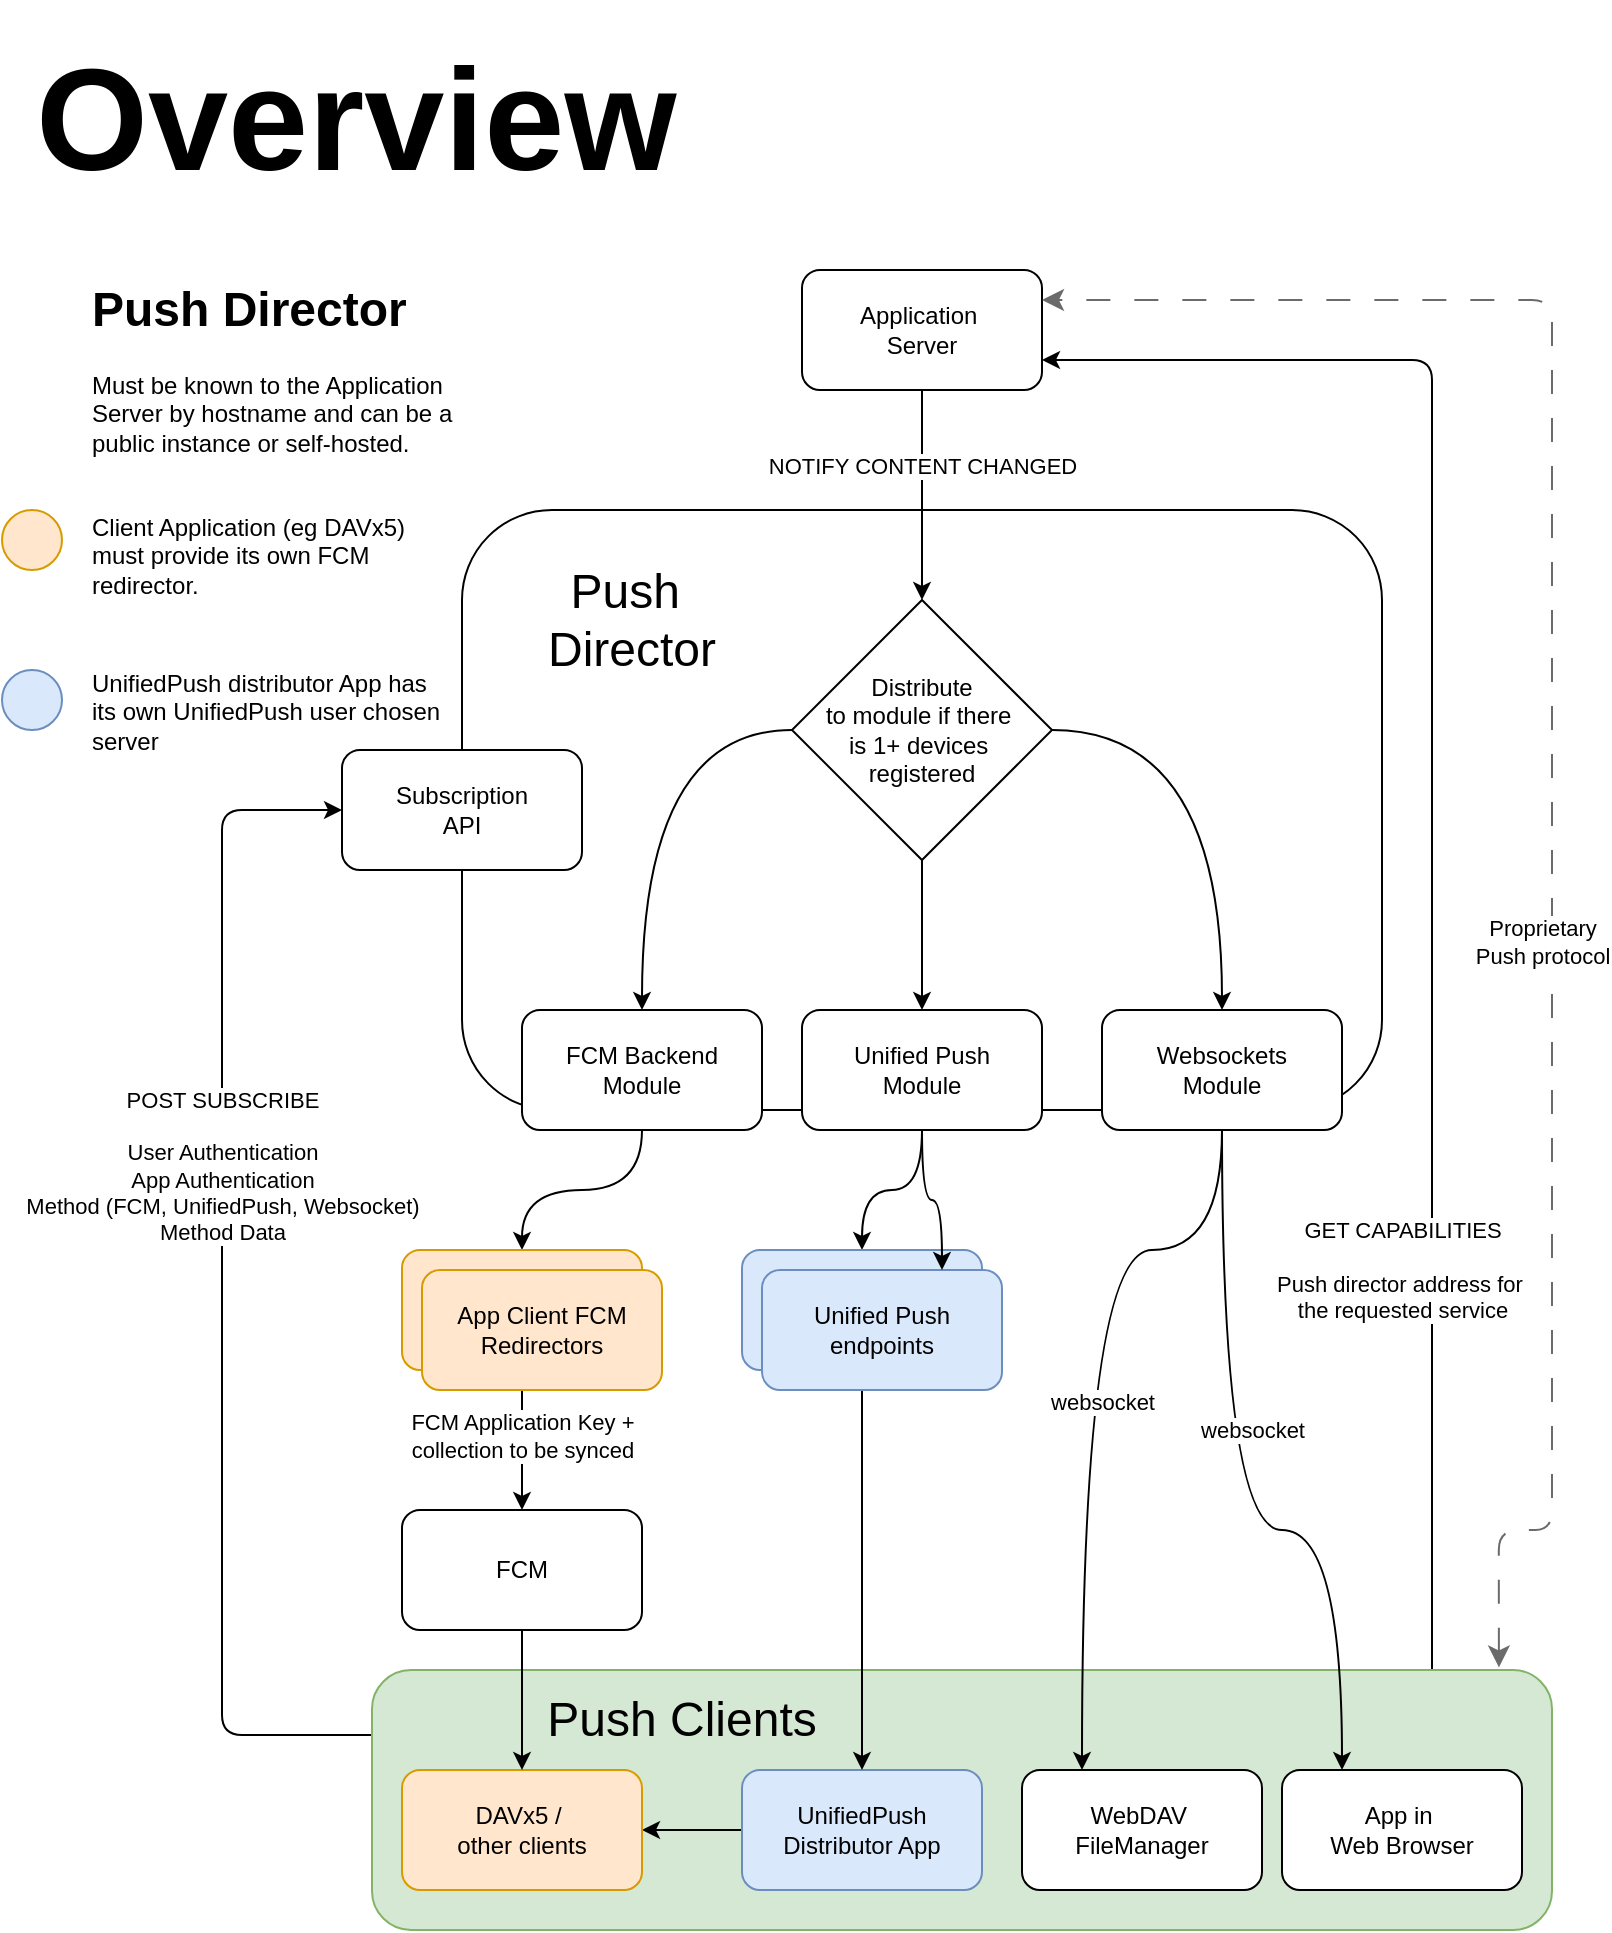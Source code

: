 <mxfile version="22.0.2" type="device">
  <diagram name="Page-1" id="74e2e168-ea6b-b213-b513-2b3c1d86103e">
    <mxGraphModel dx="3566" dy="1012" grid="1" gridSize="10" guides="1" tooltips="1" connect="1" arrows="1" fold="1" page="1" pageScale="1" pageWidth="827" pageHeight="1169" background="none" math="0" shadow="0">
      <root>
        <mxCell id="0" />
        <mxCell id="1" parent="0" />
        <mxCell id="WbyVeOGajUIQRo5Y53d9-23" style="edgeStyle=orthogonalEdgeStyle;orthogonalLoop=1;jettySize=auto;html=1;entryX=1;entryY=0.75;entryDx=0;entryDy=0;rounded=1;" parent="1" source="uT5cAdOJGuDDNsZNP-gC-70" target="WbyVeOGajUIQRo5Y53d9-8" edge="1">
          <mxGeometry relative="1" as="geometry">
            <mxPoint x="-807.5" y="880" as="sourcePoint" />
            <mxPoint x="-1010" y="210" as="targetPoint" />
            <Array as="points">
              <mxPoint x="-925" y="225" />
            </Array>
          </mxGeometry>
        </mxCell>
        <mxCell id="WbyVeOGajUIQRo5Y53d9-24" value="&lt;div&gt;GET CAPABILITIES&lt;br&gt;&lt;br&gt;Push director address for&amp;nbsp;&lt;/div&gt;&lt;div&gt;the requested service&lt;br&gt;&lt;/div&gt;" style="edgeLabel;html=1;align=center;verticalAlign=middle;resizable=0;points=[];" parent="WbyVeOGajUIQRo5Y53d9-23" vertex="1" connectable="0">
          <mxGeometry x="-0.497" y="-2" relative="1" as="geometry">
            <mxPoint x="-17" y="14" as="offset" />
          </mxGeometry>
        </mxCell>
        <mxCell id="WbyVeOGajUIQRo5Y53d9-25" style="edgeStyle=orthogonalEdgeStyle;rounded=1;orthogonalLoop=1;jettySize=auto;html=1;exitX=0;exitY=0.25;exitDx=0;exitDy=0;entryX=0;entryY=0.5;entryDx=0;entryDy=0;" parent="1" source="uT5cAdOJGuDDNsZNP-gC-70" target="WbyVeOGajUIQRo5Y53d9-12" edge="1">
          <mxGeometry relative="1" as="geometry">
            <Array as="points">
              <mxPoint x="-1530" y="913" />
              <mxPoint x="-1530" y="450" />
            </Array>
          </mxGeometry>
        </mxCell>
        <mxCell id="WbyVeOGajUIQRo5Y53d9-26" value="POST SUBSCRIBE&lt;br&gt;&lt;br&gt;User Authentication&lt;br&gt;App Authentication&lt;br&gt;Method (FCM, UnifiedPush, Websocket)&lt;br&gt;Method Data&lt;br&gt;" style="edgeLabel;html=1;align=center;verticalAlign=middle;resizable=0;points=[];" parent="WbyVeOGajUIQRo5Y53d9-25" vertex="1" connectable="0">
          <mxGeometry x="0.204" relative="1" as="geometry">
            <mxPoint as="offset" />
          </mxGeometry>
        </mxCell>
        <mxCell id="uT5cAdOJGuDDNsZNP-gC-70" value="" style="rounded=1;whiteSpace=wrap;html=1;fillColor=#d5e8d4;strokeColor=#82b366;" parent="1" vertex="1">
          <mxGeometry x="-1455" y="880" width="590" height="130" as="geometry" />
        </mxCell>
        <mxCell id="uT5cAdOJGuDDNsZNP-gC-71" style="edgeStyle=orthogonalEdgeStyle;orthogonalLoop=1;jettySize=auto;html=1;exitX=0.5;exitY=1;exitDx=0;exitDy=0;curved=1;" parent="1" source="WbyVeOGajUIQRo5Y53d9-11" target="WbyVeOGajUIQRo5Y53d9-15" edge="1">
          <mxGeometry relative="1" as="geometry" />
        </mxCell>
        <mxCell id="uT5cAdOJGuDDNsZNP-gC-73" style="edgeStyle=orthogonalEdgeStyle;orthogonalLoop=1;jettySize=auto;html=1;exitX=0.5;exitY=1;exitDx=0;exitDy=0;curved=1;" parent="1" source="WbyVeOGajUIQRo5Y53d9-10" target="uT5cAdOJGuDDNsZNP-gC-78" edge="1">
          <mxGeometry relative="1" as="geometry">
            <mxPoint x="-665" y="620" as="sourcePoint" />
            <Array as="points">
              <mxPoint x="-1030" y="670" />
              <mxPoint x="-1100" y="670" />
            </Array>
          </mxGeometry>
        </mxCell>
        <mxCell id="uT5cAdOJGuDDNsZNP-gC-74" value="websocket" style="edgeLabel;html=1;align=center;verticalAlign=middle;resizable=0;points=[];" parent="uT5cAdOJGuDDNsZNP-gC-73" vertex="1" connectable="0">
          <mxGeometry x="-0.087" y="3" relative="1" as="geometry">
            <mxPoint x="7" y="28" as="offset" />
          </mxGeometry>
        </mxCell>
        <mxCell id="uT5cAdOJGuDDNsZNP-gC-75" style="edgeStyle=orthogonalEdgeStyle;orthogonalLoop=1;jettySize=auto;html=1;curved=1;entryX=0.25;entryY=0;entryDx=0;entryDy=0;exitX=0.5;exitY=1;exitDx=0;exitDy=0;" parent="1" source="WbyVeOGajUIQRo5Y53d9-10" target="uT5cAdOJGuDDNsZNP-gC-83" edge="1">
          <mxGeometry relative="1" as="geometry">
            <mxPoint x="-630" y="600" as="sourcePoint" />
            <Array as="points">
              <mxPoint x="-1030" y="810" />
              <mxPoint x="-970" y="810" />
            </Array>
          </mxGeometry>
        </mxCell>
        <mxCell id="uT5cAdOJGuDDNsZNP-gC-76" value="websocket" style="edgeLabel;html=1;align=center;verticalAlign=middle;resizable=0;points=[];" parent="uT5cAdOJGuDDNsZNP-gC-75" vertex="1" connectable="0">
          <mxGeometry x="-0.023" y="1" relative="1" as="geometry">
            <mxPoint x="14" y="-36" as="offset" />
          </mxGeometry>
        </mxCell>
        <mxCell id="uT5cAdOJGuDDNsZNP-gC-78" value="&lt;div&gt;WebDAV&amp;nbsp;&lt;/div&gt;&lt;div&gt;FileManager&lt;/div&gt;" style="rounded=1;whiteSpace=wrap;html=1;" parent="1" vertex="1">
          <mxGeometry x="-1130" y="930" width="120" height="60" as="geometry" />
        </mxCell>
        <mxCell id="uT5cAdOJGuDDNsZNP-gC-83" value="&lt;div&gt;App in&amp;nbsp;&lt;/div&gt;&lt;div&gt;Web Browser&lt;/div&gt;" style="rounded=1;whiteSpace=wrap;html=1;" parent="1" vertex="1">
          <mxGeometry x="-1000" y="930" width="120" height="60" as="geometry" />
        </mxCell>
        <mxCell id="WbyVeOGajUIQRo5Y53d9-16" style="edgeStyle=orthogonalEdgeStyle;orthogonalLoop=1;jettySize=auto;html=1;exitX=0.5;exitY=1;exitDx=0;exitDy=0;entryX=0.5;entryY=0;entryDx=0;entryDy=0;curved=1;" parent="1" source="WbyVeOGajUIQRo5Y53d9-9" target="WbyVeOGajUIQRo5Y53d9-13" edge="1">
          <mxGeometry relative="1" as="geometry" />
        </mxCell>
        <mxCell id="WbyVeOGajUIQRo5Y53d9-1" value="" style="rounded=1;whiteSpace=wrap;html=1;" parent="1" vertex="1">
          <mxGeometry x="-1410" y="300" width="460" height="300" as="geometry" />
        </mxCell>
        <mxCell id="WbyVeOGajUIQRo5Y53d9-6" style="edgeStyle=orthogonalEdgeStyle;rounded=0;orthogonalLoop=1;jettySize=auto;html=1;exitX=0.5;exitY=1;exitDx=0;exitDy=0;entryX=0.5;entryY=0;entryDx=0;entryDy=0;" parent="1" source="WbyVeOGajUIQRo5Y53d9-8" target="WbyVeOGajUIQRo5Y53d9-46" edge="1">
          <mxGeometry relative="1" as="geometry">
            <mxPoint x="-1180" y="320" as="targetPoint" />
          </mxGeometry>
        </mxCell>
        <mxCell id="WbyVeOGajUIQRo5Y53d9-7" value="NOTIFY CONTENT CHANGED" style="edgeLabel;html=1;align=center;verticalAlign=middle;resizable=0;points=[];" parent="WbyVeOGajUIQRo5Y53d9-6" vertex="1" connectable="0">
          <mxGeometry x="-0.054" y="1" relative="1" as="geometry">
            <mxPoint x="-1" y="-12" as="offset" />
          </mxGeometry>
        </mxCell>
        <mxCell id="WbyVeOGajUIQRo5Y53d9-8" value="&lt;div&gt;Application&amp;nbsp;&lt;/div&gt;&lt;div&gt;Server&lt;/div&gt;" style="rounded=1;whiteSpace=wrap;html=1;" parent="1" vertex="1">
          <mxGeometry x="-1240" y="180" width="120" height="60" as="geometry" />
        </mxCell>
        <mxCell id="WbyVeOGajUIQRo5Y53d9-9" value="&lt;div&gt;Unified Push&lt;/div&gt;&lt;div&gt;Module&lt;/div&gt;" style="rounded=1;whiteSpace=wrap;html=1;" parent="1" vertex="1">
          <mxGeometry x="-1240" y="550" width="120" height="60" as="geometry" />
        </mxCell>
        <mxCell id="WbyVeOGajUIQRo5Y53d9-10" value="&lt;div&gt;Websockets&lt;/div&gt;&lt;div&gt;Module&lt;/div&gt;" style="rounded=1;whiteSpace=wrap;html=1;" parent="1" vertex="1">
          <mxGeometry x="-1090" y="550" width="120" height="60" as="geometry" />
        </mxCell>
        <mxCell id="WbyVeOGajUIQRo5Y53d9-11" value="&lt;div&gt;FCM Backend&lt;/div&gt;&lt;div&gt;Module&lt;/div&gt;" style="rounded=1;whiteSpace=wrap;html=1;" parent="1" vertex="1">
          <mxGeometry x="-1380" y="550" width="120" height="60" as="geometry" />
        </mxCell>
        <mxCell id="WbyVeOGajUIQRo5Y53d9-12" value="&lt;div&gt;Subscription&lt;/div&gt;&lt;div&gt;API&lt;br&gt;&lt;/div&gt;" style="rounded=1;whiteSpace=wrap;html=1;" parent="1" vertex="1">
          <mxGeometry x="-1470" y="420" width="120" height="60" as="geometry" />
        </mxCell>
        <mxCell id="WbyVeOGajUIQRo5Y53d9-13" value="&lt;div&gt;Unified Push&lt;/div&gt;&lt;div&gt;endpoints&lt;br&gt;&lt;/div&gt;" style="rounded=1;whiteSpace=wrap;html=1;fillColor=#dae8fc;strokeColor=#6c8ebf;" parent="1" vertex="1">
          <mxGeometry x="-1270" y="670" width="120" height="60" as="geometry" />
        </mxCell>
        <mxCell id="WbyVeOGajUIQRo5Y53d9-18" style="edgeStyle=orthogonalEdgeStyle;rounded=0;orthogonalLoop=1;jettySize=auto;html=1;exitX=0.5;exitY=1;exitDx=0;exitDy=0;entryX=0.5;entryY=0;entryDx=0;entryDy=0;" parent="1" source="WbyVeOGajUIQRo5Y53d9-15" target="WbyVeOGajUIQRo5Y53d9-17" edge="1">
          <mxGeometry relative="1" as="geometry" />
        </mxCell>
        <mxCell id="WbyVeOGajUIQRo5Y53d9-38" value="FCM Application Key + &lt;br&gt;collection to be synced" style="edgeLabel;html=1;align=center;verticalAlign=middle;resizable=0;points=[];" parent="WbyVeOGajUIQRo5Y53d9-18" vertex="1" connectable="0">
          <mxGeometry x="-0.075" relative="1" as="geometry">
            <mxPoint as="offset" />
          </mxGeometry>
        </mxCell>
        <mxCell id="WbyVeOGajUIQRo5Y53d9-15" value="App Client FCM&lt;br&gt;Redirectors" style="rounded=1;whiteSpace=wrap;html=1;fillColor=#ffe6cc;strokeColor=#d79b00;" parent="1" vertex="1">
          <mxGeometry x="-1440" y="670" width="120" height="60" as="geometry" />
        </mxCell>
        <mxCell id="WbyVeOGajUIQRo5Y53d9-17" value="FCM" style="rounded=1;whiteSpace=wrap;html=1;" parent="1" vertex="1">
          <mxGeometry x="-1440" y="800" width="120" height="60" as="geometry" />
        </mxCell>
        <mxCell id="WbyVeOGajUIQRo5Y53d9-20" value="&lt;font style=&quot;font-size: 24px;&quot;&gt;Push Clients&lt;/font&gt;" style="text;html=1;strokeColor=none;fillColor=none;align=center;verticalAlign=middle;whiteSpace=wrap;rounded=0;" parent="1" vertex="1">
          <mxGeometry x="-1410" y="890" width="220" height="30" as="geometry" />
        </mxCell>
        <mxCell id="WbyVeOGajUIQRo5Y53d9-28" style="edgeStyle=orthogonalEdgeStyle;rounded=0;orthogonalLoop=1;jettySize=auto;html=1;exitX=0;exitY=0.5;exitDx=0;exitDy=0;entryX=1;entryY=0.5;entryDx=0;entryDy=0;" parent="1" source="uT5cAdOJGuDDNsZNP-gC-79" target="uT5cAdOJGuDDNsZNP-gC-88" edge="1">
          <mxGeometry relative="1" as="geometry" />
        </mxCell>
        <mxCell id="uT5cAdOJGuDDNsZNP-gC-79" value="UnifiedPush&lt;br&gt;Distributor App" style="rounded=1;whiteSpace=wrap;html=1;fillColor=#dae8fc;strokeColor=#6c8ebf;" parent="1" vertex="1">
          <mxGeometry x="-1270" y="930" width="120" height="60" as="geometry" />
        </mxCell>
        <mxCell id="uT5cAdOJGuDDNsZNP-gC-88" value="&lt;div&gt;DAVx5 /&amp;nbsp;&lt;/div&gt;&lt;div&gt;other clients&lt;/div&gt;" style="rounded=1;whiteSpace=wrap;html=1;fillColor=#ffe6cc;strokeColor=#d79b00;" parent="1" vertex="1">
          <mxGeometry x="-1440" y="930" width="120" height="60" as="geometry" />
        </mxCell>
        <mxCell id="uT5cAdOJGuDDNsZNP-gC-86" style="edgeStyle=orthogonalEdgeStyle;orthogonalLoop=1;jettySize=auto;html=1;exitX=0.5;exitY=1;exitDx=0;exitDy=0;curved=1;" parent="1" source="WbyVeOGajUIQRo5Y53d9-13" target="uT5cAdOJGuDDNsZNP-gC-79" edge="1">
          <mxGeometry relative="1" as="geometry">
            <mxPoint x="-1300" y="780" as="sourcePoint" />
          </mxGeometry>
        </mxCell>
        <mxCell id="WbyVeOGajUIQRo5Y53d9-19" style="edgeStyle=orthogonalEdgeStyle;orthogonalLoop=1;jettySize=auto;html=1;exitX=0.5;exitY=1;exitDx=0;exitDy=0;entryX=0.5;entryY=0;entryDx=0;entryDy=0;curved=1;" parent="1" source="WbyVeOGajUIQRo5Y53d9-17" target="uT5cAdOJGuDDNsZNP-gC-88" edge="1">
          <mxGeometry relative="1" as="geometry" />
        </mxCell>
        <mxCell id="WbyVeOGajUIQRo5Y53d9-31" value="&lt;div&gt;&lt;font style=&quot;font-size: 24px;&quot;&gt;Push&amp;nbsp;&lt;/font&gt;&lt;/div&gt;&lt;div&gt;&lt;font style=&quot;font-size: 24px;&quot;&gt;Director&lt;br&gt;&lt;/font&gt;&lt;/div&gt;" style="text;html=1;strokeColor=none;fillColor=none;align=center;verticalAlign=middle;whiteSpace=wrap;rounded=0;" parent="1" vertex="1">
          <mxGeometry x="-1400" y="320" width="150" height="70" as="geometry" />
        </mxCell>
        <mxCell id="WbyVeOGajUIQRo5Y53d9-33" value="&lt;p&gt;Client Application (eg DAVx5) must provide its own FCM redirector.&lt;br&gt;&lt;/p&gt;" style="text;html=1;strokeColor=none;fillColor=none;spacing=5;spacingTop=-20;whiteSpace=wrap;overflow=hidden;rounded=0;" parent="1" vertex="1">
          <mxGeometry x="-1600" y="300" width="190" height="60" as="geometry" />
        </mxCell>
        <mxCell id="WbyVeOGajUIQRo5Y53d9-34" value="" style="ellipse;whiteSpace=wrap;html=1;aspect=fixed;fillColor=#ffe6cc;strokeColor=#d79b00;" parent="1" vertex="1">
          <mxGeometry x="-1640" y="300" width="30" height="30" as="geometry" />
        </mxCell>
        <mxCell id="WbyVeOGajUIQRo5Y53d9-35" value="" style="ellipse;whiteSpace=wrap;html=1;aspect=fixed;fillColor=#dae8fc;strokeColor=#6c8ebf;" parent="1" vertex="1">
          <mxGeometry x="-1640" y="380" width="30" height="30" as="geometry" />
        </mxCell>
        <mxCell id="WbyVeOGajUIQRo5Y53d9-36" value="UnifiedPush distributor App has its own UnifiedPush user chosen server" style="text;html=1;strokeColor=none;fillColor=none;spacing=5;spacingTop=-20;whiteSpace=wrap;overflow=hidden;rounded=0;" parent="1" vertex="1">
          <mxGeometry x="-1600" y="390" width="190" height="40" as="geometry" />
        </mxCell>
        <mxCell id="WbyVeOGajUIQRo5Y53d9-37" value="&lt;h1&gt;Push Director&lt;br&gt;&lt;/h1&gt;&lt;p&gt;Must be known to the Application Server by hostname and can be a public instance or self-hosted.&lt;br&gt;&lt;/p&gt;" style="text;html=1;strokeColor=none;fillColor=none;spacing=5;spacingTop=-20;whiteSpace=wrap;overflow=hidden;rounded=0;" parent="1" vertex="1">
          <mxGeometry x="-1600" y="180" width="190" height="100" as="geometry" />
        </mxCell>
        <mxCell id="WbyVeOGajUIQRo5Y53d9-49" style="edgeStyle=orthogonalEdgeStyle;rounded=0;orthogonalLoop=1;jettySize=auto;html=1;exitX=0.5;exitY=1;exitDx=0;exitDy=0;entryX=0.5;entryY=0;entryDx=0;entryDy=0;" parent="1" source="WbyVeOGajUIQRo5Y53d9-46" target="WbyVeOGajUIQRo5Y53d9-9" edge="1">
          <mxGeometry relative="1" as="geometry" />
        </mxCell>
        <mxCell id="WbyVeOGajUIQRo5Y53d9-50" style="edgeStyle=orthogonalEdgeStyle;orthogonalLoop=1;jettySize=auto;html=1;exitX=1;exitY=0.5;exitDx=0;exitDy=0;entryX=0.5;entryY=0;entryDx=0;entryDy=0;curved=1;" parent="1" source="WbyVeOGajUIQRo5Y53d9-46" target="WbyVeOGajUIQRo5Y53d9-10" edge="1">
          <mxGeometry relative="1" as="geometry" />
        </mxCell>
        <mxCell id="WbyVeOGajUIQRo5Y53d9-51" style="edgeStyle=orthogonalEdgeStyle;orthogonalLoop=1;jettySize=auto;html=1;exitX=0;exitY=0.5;exitDx=0;exitDy=0;curved=1;" parent="1" source="WbyVeOGajUIQRo5Y53d9-46" target="WbyVeOGajUIQRo5Y53d9-11" edge="1">
          <mxGeometry relative="1" as="geometry" />
        </mxCell>
        <mxCell id="WbyVeOGajUIQRo5Y53d9-46" value="&lt;div&gt;Distribute&lt;/div&gt;&lt;div&gt;to module if there&amp;nbsp;&lt;/div&gt;&lt;div&gt;is 1+ devices&amp;nbsp;&lt;/div&gt;&lt;div&gt;registered&lt;/div&gt;" style="rhombus;whiteSpace=wrap;html=1;" parent="1" vertex="1">
          <mxGeometry x="-1245" y="345" width="130" height="130" as="geometry" />
        </mxCell>
        <mxCell id="WbyVeOGajUIQRo5Y53d9-106" value="App Client FCM&lt;br&gt;Redirectors" style="rounded=1;whiteSpace=wrap;html=1;fillColor=#ffe6cc;strokeColor=#d79b00;" parent="1" vertex="1">
          <mxGeometry x="-1430" y="680" width="120" height="60" as="geometry" />
        </mxCell>
        <mxCell id="WbyVeOGajUIQRo5Y53d9-110" value="&lt;div&gt;Unified Push&lt;/div&gt;&lt;div&gt;endpoints&lt;br&gt;&lt;/div&gt;" style="rounded=1;whiteSpace=wrap;html=1;fillColor=#dae8fc;strokeColor=#6c8ebf;" parent="1" vertex="1">
          <mxGeometry x="-1260" y="680" width="120" height="60" as="geometry" />
        </mxCell>
        <mxCell id="WbyVeOGajUIQRo5Y53d9-111" style="edgeStyle=orthogonalEdgeStyle;orthogonalLoop=1;jettySize=auto;html=1;exitX=0.5;exitY=1;exitDx=0;exitDy=0;entryX=0.75;entryY=0;entryDx=0;entryDy=0;curved=1;" parent="1" source="WbyVeOGajUIQRo5Y53d9-9" target="WbyVeOGajUIQRo5Y53d9-110" edge="1">
          <mxGeometry relative="1" as="geometry" />
        </mxCell>
        <mxCell id="WbyVeOGajUIQRo5Y53d9-135" value="&lt;h1&gt;&lt;font style=&quot;font-size: 72px;&quot;&gt;Overview&lt;/font&gt;&lt;/h1&gt;" style="text;html=1;strokeColor=none;fillColor=none;align=left;verticalAlign=middle;whiteSpace=wrap;rounded=0;" parent="1" vertex="1">
          <mxGeometry x="-1625" y="70" width="410" height="70" as="geometry" />
        </mxCell>
        <mxCell id="qCc5ri5-h06IeiWVldXO-1" style="edgeStyle=orthogonalEdgeStyle;orthogonalLoop=1;jettySize=auto;html=1;entryX=1;entryY=0.25;entryDx=0;entryDy=0;rounded=1;exitX=0.955;exitY=-0.01;exitDx=0;exitDy=0;endArrow=classic;endFill=1;startArrow=classic;startFill=1;dashed=1;dashPattern=12 12;strokeColor=#6B6B6B;strokeWidth=1;exitPerimeter=0;endSize=8;startSize=8;" edge="1" parent="1" source="uT5cAdOJGuDDNsZNP-gC-70" target="WbyVeOGajUIQRo5Y53d9-8">
          <mxGeometry relative="1" as="geometry">
            <mxPoint x="-804" y="835" as="sourcePoint" />
            <mxPoint x="-970" y="140" as="targetPoint" />
            <Array as="points">
              <mxPoint x="-891" y="810" />
              <mxPoint x="-865" y="810" />
              <mxPoint x="-865" y="195" />
            </Array>
          </mxGeometry>
        </mxCell>
        <mxCell id="qCc5ri5-h06IeiWVldXO-2" value="&lt;div&gt;Proprietary&lt;br&gt;Push protocol&lt;br&gt;&lt;/div&gt;" style="edgeLabel;html=1;align=center;verticalAlign=middle;resizable=0;points=[];" vertex="1" connectable="0" parent="qCc5ri5-h06IeiWVldXO-1">
          <mxGeometry x="-0.497" y="-2" relative="1" as="geometry">
            <mxPoint x="-7" y="-147" as="offset" />
          </mxGeometry>
        </mxCell>
      </root>
    </mxGraphModel>
  </diagram>
</mxfile>
